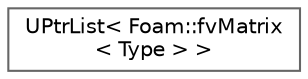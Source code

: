 digraph "Graphical Class Hierarchy"
{
 // LATEX_PDF_SIZE
  bgcolor="transparent";
  edge [fontname=Helvetica,fontsize=10,labelfontname=Helvetica,labelfontsize=10];
  node [fontname=Helvetica,fontsize=10,shape=box,height=0.2,width=0.4];
  rankdir="LR";
  Node0 [id="Node000000",label="UPtrList\< Foam::fvMatrix\l\< Type \> \>",height=0.2,width=0.4,color="grey40", fillcolor="white", style="filled",URL="$classFoam_1_1UPtrList.html",tooltip=" "];
}
